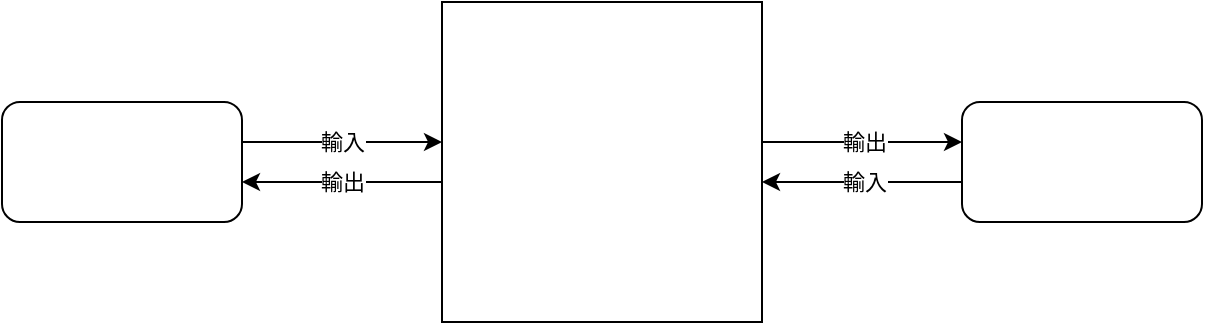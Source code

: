 <mxfile version="22.1.16" type="github">
  <diagram name="第 1 页" id="dCeueN2d1NS1oqaqGwD1">
    <mxGraphModel dx="1050" dy="522" grid="1" gridSize="10" guides="1" tooltips="1" connect="1" arrows="1" fold="1" page="1" pageScale="1" pageWidth="827" pageHeight="1169" math="0" shadow="0">
      <root>
        <mxCell id="0" />
        <mxCell id="1" parent="0" />
        <mxCell id="Kl9R1LlUCUuRrIrLVior-1" value="" style="whiteSpace=wrap;html=1;aspect=fixed;" vertex="1" parent="1">
          <mxGeometry x="320" y="80" width="160" height="160" as="geometry" />
        </mxCell>
        <mxCell id="Kl9R1LlUCUuRrIrLVior-2" value="" style="rounded=1;whiteSpace=wrap;html=1;" vertex="1" parent="1">
          <mxGeometry x="100" y="130" width="120" height="60" as="geometry" />
        </mxCell>
        <mxCell id="Kl9R1LlUCUuRrIrLVior-3" value="" style="rounded=1;whiteSpace=wrap;html=1;" vertex="1" parent="1">
          <mxGeometry x="580" y="130" width="120" height="60" as="geometry" />
        </mxCell>
        <mxCell id="Kl9R1LlUCUuRrIrLVior-4" value="" style="endArrow=classic;html=1;rounded=0;" edge="1" parent="1">
          <mxGeometry relative="1" as="geometry">
            <mxPoint x="220" y="150" as="sourcePoint" />
            <mxPoint x="320" y="150" as="targetPoint" />
          </mxGeometry>
        </mxCell>
        <mxCell id="Kl9R1LlUCUuRrIrLVior-22" value="輸入" style="edgeLabel;html=1;align=center;verticalAlign=middle;resizable=0;points=[];" vertex="1" connectable="0" parent="Kl9R1LlUCUuRrIrLVior-4">
          <mxGeometry x="-0.02" y="2" relative="1" as="geometry">
            <mxPoint x="1" y="2" as="offset" />
          </mxGeometry>
        </mxCell>
        <mxCell id="Kl9R1LlUCUuRrIrLVior-10" value="" style="endArrow=classic;html=1;rounded=0;" edge="1" parent="1">
          <mxGeometry relative="1" as="geometry">
            <mxPoint x="320" y="170" as="sourcePoint" />
            <mxPoint x="220" y="170" as="targetPoint" />
          </mxGeometry>
        </mxCell>
        <mxCell id="Kl9R1LlUCUuRrIrLVior-23" value="輸出" style="edgeLabel;html=1;align=center;verticalAlign=middle;resizable=0;points=[];" vertex="1" connectable="0" parent="Kl9R1LlUCUuRrIrLVior-10">
          <mxGeometry relative="1" as="geometry">
            <mxPoint as="offset" />
          </mxGeometry>
        </mxCell>
        <mxCell id="Kl9R1LlUCUuRrIrLVior-24" value="" style="endArrow=classic;html=1;rounded=0;" edge="1" parent="1">
          <mxGeometry relative="1" as="geometry">
            <mxPoint x="480" y="150" as="sourcePoint" />
            <mxPoint x="580" y="150" as="targetPoint" />
          </mxGeometry>
        </mxCell>
        <mxCell id="Kl9R1LlUCUuRrIrLVior-26" value="輸出" style="edgeLabel;html=1;align=center;verticalAlign=middle;resizable=0;points=[];" vertex="1" connectable="0" parent="Kl9R1LlUCUuRrIrLVior-24">
          <mxGeometry x="0.02" relative="1" as="geometry">
            <mxPoint as="offset" />
          </mxGeometry>
        </mxCell>
        <mxCell id="Kl9R1LlUCUuRrIrLVior-27" value="" style="endArrow=classic;html=1;rounded=0;" edge="1" parent="1">
          <mxGeometry relative="1" as="geometry">
            <mxPoint x="580" y="170" as="sourcePoint" />
            <mxPoint x="480" y="170" as="targetPoint" />
          </mxGeometry>
        </mxCell>
        <mxCell id="Kl9R1LlUCUuRrIrLVior-31" value="輸入" style="edgeLabel;html=1;align=center;verticalAlign=middle;resizable=0;points=[];" vertex="1" connectable="0" parent="Kl9R1LlUCUuRrIrLVior-27">
          <mxGeometry x="-0.02" y="3" relative="1" as="geometry">
            <mxPoint y="-3" as="offset" />
          </mxGeometry>
        </mxCell>
      </root>
    </mxGraphModel>
  </diagram>
</mxfile>
